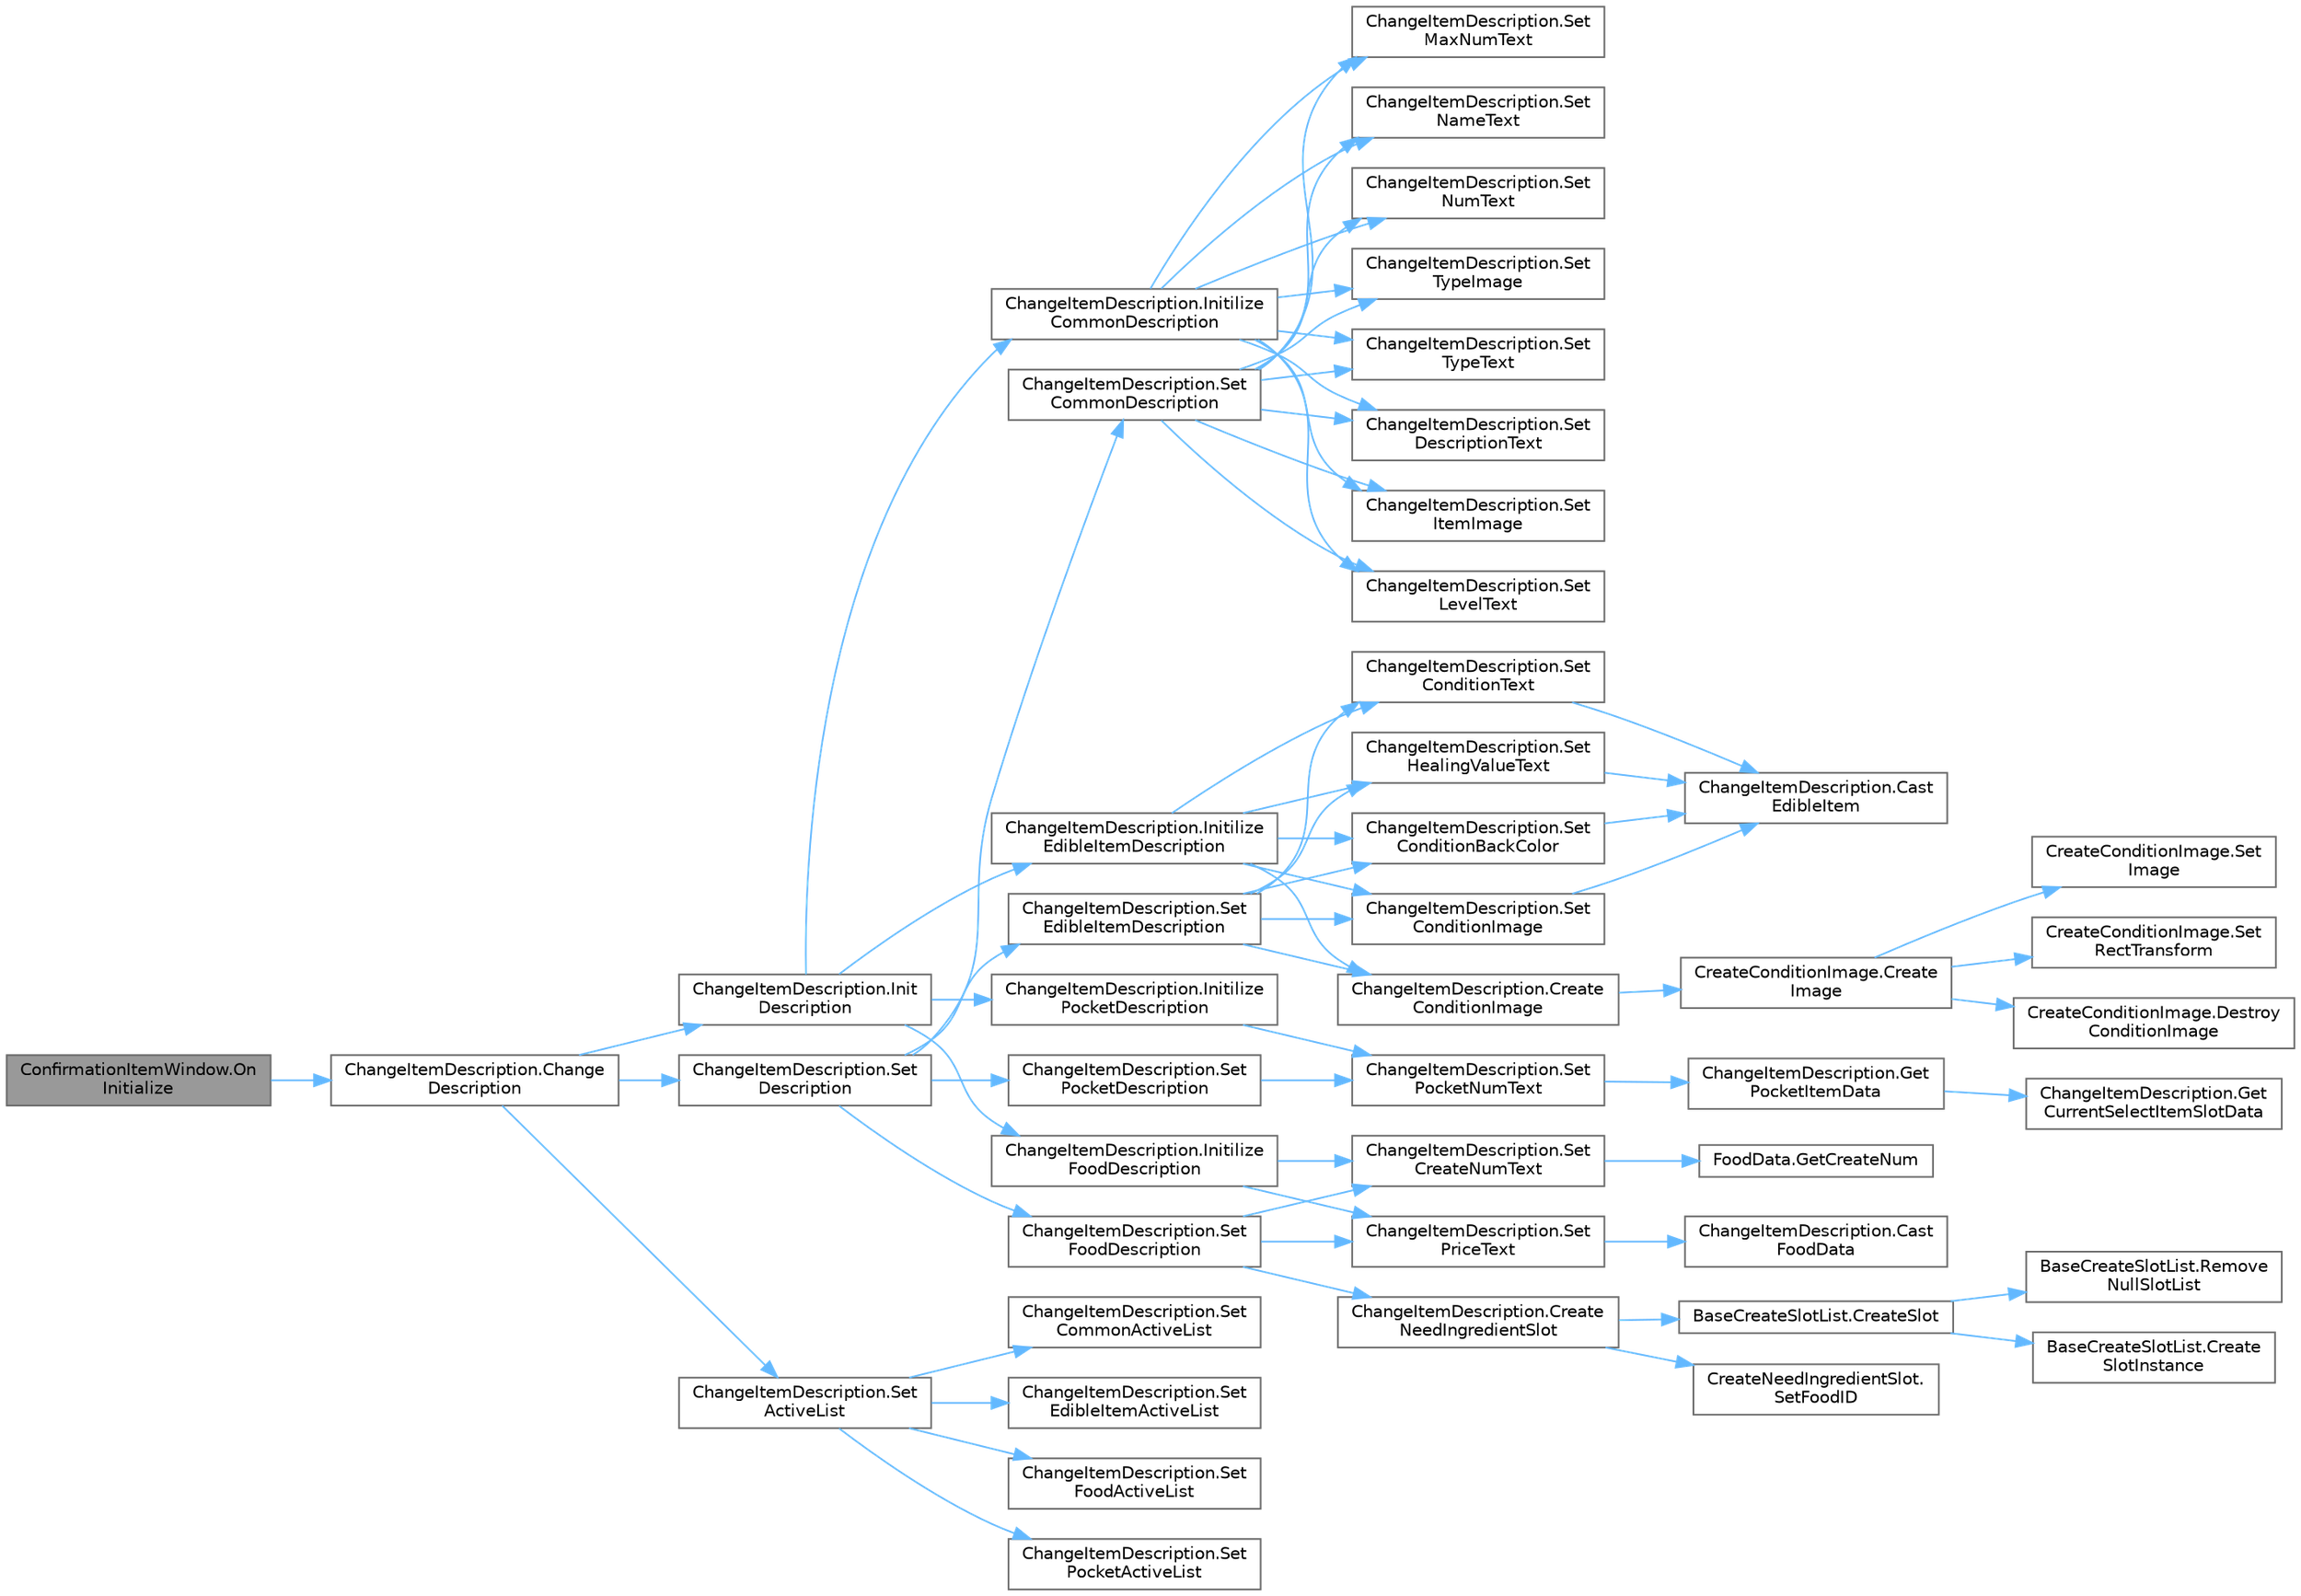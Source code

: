 digraph "ConfirmationItemWindow.OnInitialize"
{
 // LATEX_PDF_SIZE
  bgcolor="transparent";
  edge [fontname=Helvetica,fontsize=10,labelfontname=Helvetica,labelfontsize=10];
  node [fontname=Helvetica,fontsize=10,shape=box,height=0.2,width=0.4];
  rankdir="LR";
  Node1 [id="Node000001",label="ConfirmationItemWindow.On\lInitialize",height=0.2,width=0.4,color="gray40", fillcolor="grey60", style="filled", fontcolor="black",tooltip=" "];
  Node1 -> Node2 [id="edge1_Node000001_Node000002",color="steelblue1",style="solid",tooltip=" "];
  Node2 [id="Node000002",label="ChangeItemDescription.Change\lDescription",height=0.2,width=0.4,color="grey40", fillcolor="white", style="filled",URL="$class_change_item_description.html#a2b30636ef288a5a11353836e028378ed",tooltip="引数アイテムIDを基に説明文を更新"];
  Node2 -> Node3 [id="edge2_Node000002_Node000003",color="steelblue1",style="solid",tooltip=" "];
  Node3 [id="Node000003",label="ChangeItemDescription.Init\lDescription",height=0.2,width=0.4,color="grey40", fillcolor="white", style="filled",URL="$class_change_item_description.html#a8fea78d4ad9d25fed84d8b30b905ad88",tooltip=" "];
  Node3 -> Node4 [id="edge3_Node000003_Node000004",color="steelblue1",style="solid",tooltip=" "];
  Node4 [id="Node000004",label="ChangeItemDescription.Initilize\lCommonDescription",height=0.2,width=0.4,color="grey40", fillcolor="white", style="filled",URL="$class_change_item_description.html#a6fbc822ee04496cb0f9e33f679700219",tooltip=" "];
  Node4 -> Node5 [id="edge4_Node000004_Node000005",color="steelblue1",style="solid",tooltip=" "];
  Node5 [id="Node000005",label="ChangeItemDescription.Set\lDescriptionText",height=0.2,width=0.4,color="grey40", fillcolor="white", style="filled",URL="$class_change_item_description.html#aa68250acd7412379b161daf1371e59bb",tooltip=" "];
  Node4 -> Node6 [id="edge5_Node000004_Node000006",color="steelblue1",style="solid",tooltip=" "];
  Node6 [id="Node000006",label="ChangeItemDescription.Set\lItemImage",height=0.2,width=0.4,color="grey40", fillcolor="white", style="filled",URL="$class_change_item_description.html#a00c3953b68d297374b62522153415852",tooltip=" "];
  Node4 -> Node7 [id="edge6_Node000004_Node000007",color="steelblue1",style="solid",tooltip=" "];
  Node7 [id="Node000007",label="ChangeItemDescription.Set\lLevelText",height=0.2,width=0.4,color="grey40", fillcolor="white", style="filled",URL="$class_change_item_description.html#afa42dbbfa0ad2871d638381f6dd3d648",tooltip=" "];
  Node4 -> Node8 [id="edge7_Node000004_Node000008",color="steelblue1",style="solid",tooltip=" "];
  Node8 [id="Node000008",label="ChangeItemDescription.Set\lMaxNumText",height=0.2,width=0.4,color="grey40", fillcolor="white", style="filled",URL="$class_change_item_description.html#ab7cb18d435a57bafdeb62f8d8b7ec6c0",tooltip=" "];
  Node4 -> Node9 [id="edge8_Node000004_Node000009",color="steelblue1",style="solid",tooltip=" "];
  Node9 [id="Node000009",label="ChangeItemDescription.Set\lNameText",height=0.2,width=0.4,color="grey40", fillcolor="white", style="filled",URL="$class_change_item_description.html#aacb921d825b0f51c0895aecd07a68e7c",tooltip=" "];
  Node4 -> Node10 [id="edge9_Node000004_Node000010",color="steelblue1",style="solid",tooltip=" "];
  Node10 [id="Node000010",label="ChangeItemDescription.Set\lNumText",height=0.2,width=0.4,color="grey40", fillcolor="white", style="filled",URL="$class_change_item_description.html#af1003cf2e17b7a980d81ca42cbb1b7bf",tooltip=" "];
  Node4 -> Node11 [id="edge10_Node000004_Node000011",color="steelblue1",style="solid",tooltip=" "];
  Node11 [id="Node000011",label="ChangeItemDescription.Set\lTypeImage",height=0.2,width=0.4,color="grey40", fillcolor="white", style="filled",URL="$class_change_item_description.html#a8c37b1ca4fad6670c3b9c105ac77e706",tooltip=" "];
  Node4 -> Node12 [id="edge11_Node000004_Node000012",color="steelblue1",style="solid",tooltip=" "];
  Node12 [id="Node000012",label="ChangeItemDescription.Set\lTypeText",height=0.2,width=0.4,color="grey40", fillcolor="white", style="filled",URL="$class_change_item_description.html#a7611e7ccedb5b7ae0e7ba93c0721f296",tooltip=" "];
  Node3 -> Node13 [id="edge12_Node000003_Node000013",color="steelblue1",style="solid",tooltip=" "];
  Node13 [id="Node000013",label="ChangeItemDescription.Initilize\lEdibleItemDescription",height=0.2,width=0.4,color="grey40", fillcolor="white", style="filled",URL="$class_change_item_description.html#a07dec4b42bd999b2826fce9c54844457",tooltip=" "];
  Node13 -> Node14 [id="edge13_Node000013_Node000014",color="steelblue1",style="solid",tooltip=" "];
  Node14 [id="Node000014",label="ChangeItemDescription.Create\lConditionImage",height=0.2,width=0.4,color="grey40", fillcolor="white", style="filled",URL="$class_change_item_description.html#ad8d14cbf87ba541fe74a7bb65c84cb50",tooltip=" "];
  Node14 -> Node15 [id="edge14_Node000014_Node000015",color="steelblue1",style="solid",tooltip=" "];
  Node15 [id="Node000015",label="CreateConditionImage.Create\lImage",height=0.2,width=0.4,color="grey40", fillcolor="white", style="filled",URL="$class_create_condition_image.html#a9603eed3ccdae658bf880d2e557f02e6",tooltip=" "];
  Node15 -> Node16 [id="edge15_Node000015_Node000016",color="steelblue1",style="solid",tooltip=" "];
  Node16 [id="Node000016",label="CreateConditionImage.Destroy\lConditionImage",height=0.2,width=0.4,color="grey40", fillcolor="white", style="filled",URL="$class_create_condition_image.html#a159795bea19415be7c8e0fdad6a88c16",tooltip=" "];
  Node15 -> Node17 [id="edge16_Node000015_Node000017",color="steelblue1",style="solid",tooltip=" "];
  Node17 [id="Node000017",label="CreateConditionImage.Set\lImage",height=0.2,width=0.4,color="grey40", fillcolor="white", style="filled",URL="$class_create_condition_image.html#ab38aa7fcd00e6061cc361f1045c7a65f",tooltip=" "];
  Node15 -> Node18 [id="edge17_Node000015_Node000018",color="steelblue1",style="solid",tooltip=" "];
  Node18 [id="Node000018",label="CreateConditionImage.Set\lRectTransform",height=0.2,width=0.4,color="grey40", fillcolor="white", style="filled",URL="$class_create_condition_image.html#aef971bb4aaf167e2af69e71299a5164e",tooltip=" "];
  Node13 -> Node19 [id="edge18_Node000013_Node000019",color="steelblue1",style="solid",tooltip=" "];
  Node19 [id="Node000019",label="ChangeItemDescription.Set\lConditionBackColor",height=0.2,width=0.4,color="grey40", fillcolor="white", style="filled",URL="$class_change_item_description.html#acce96f182eade4927e703efeca264165",tooltip=" "];
  Node19 -> Node20 [id="edge19_Node000019_Node000020",color="steelblue1",style="solid",tooltip=" "];
  Node20 [id="Node000020",label="ChangeItemDescription.Cast\lEdibleItem",height=0.2,width=0.4,color="grey40", fillcolor="white", style="filled",URL="$class_change_item_description.html#a3178df1ce4c36e179c799d0277ccdccf",tooltip="引数アイテムデータを食料データにキャストする"];
  Node13 -> Node21 [id="edge20_Node000013_Node000021",color="steelblue1",style="solid",tooltip=" "];
  Node21 [id="Node000021",label="ChangeItemDescription.Set\lConditionImage",height=0.2,width=0.4,color="grey40", fillcolor="white", style="filled",URL="$class_change_item_description.html#aa185820af5921746ce678ddf4e957cf3",tooltip=" "];
  Node21 -> Node20 [id="edge21_Node000021_Node000020",color="steelblue1",style="solid",tooltip=" "];
  Node13 -> Node22 [id="edge22_Node000013_Node000022",color="steelblue1",style="solid",tooltip=" "];
  Node22 [id="Node000022",label="ChangeItemDescription.Set\lConditionText",height=0.2,width=0.4,color="grey40", fillcolor="white", style="filled",URL="$class_change_item_description.html#a9428b047a02113ad7d84e82e7c53347e",tooltip=" "];
  Node22 -> Node20 [id="edge23_Node000022_Node000020",color="steelblue1",style="solid",tooltip=" "];
  Node13 -> Node23 [id="edge24_Node000013_Node000023",color="steelblue1",style="solid",tooltip=" "];
  Node23 [id="Node000023",label="ChangeItemDescription.Set\lHealingValueText",height=0.2,width=0.4,color="grey40", fillcolor="white", style="filled",URL="$class_change_item_description.html#aa1b05f79f4eb415b9ca36d3af768fec4",tooltip=" "];
  Node23 -> Node20 [id="edge25_Node000023_Node000020",color="steelblue1",style="solid",tooltip=" "];
  Node3 -> Node24 [id="edge26_Node000003_Node000024",color="steelblue1",style="solid",tooltip=" "];
  Node24 [id="Node000024",label="ChangeItemDescription.Initilize\lFoodDescription",height=0.2,width=0.4,color="grey40", fillcolor="white", style="filled",URL="$class_change_item_description.html#a15ac04f0021888d0063fb47e84983171",tooltip=" "];
  Node24 -> Node25 [id="edge27_Node000024_Node000025",color="steelblue1",style="solid",tooltip=" "];
  Node25 [id="Node000025",label="ChangeItemDescription.Set\lCreateNumText",height=0.2,width=0.4,color="grey40", fillcolor="white", style="filled",URL="$class_change_item_description.html#abe031e7e8fcadaf4dcbe861ed9e955be",tooltip=" "];
  Node25 -> Node26 [id="edge28_Node000025_Node000026",color="steelblue1",style="solid",tooltip=" "];
  Node26 [id="Node000026",label="FoodData.GetCreateNum",height=0.2,width=0.4,color="grey40", fillcolor="white", style="filled",URL="$class_food_data.html#afeebe5f74b9700c3c74f242e680b8754",tooltip="引数料理が作成できる数を確認するメソッド"];
  Node24 -> Node27 [id="edge29_Node000024_Node000027",color="steelblue1",style="solid",tooltip=" "];
  Node27 [id="Node000027",label="ChangeItemDescription.Set\lPriceText",height=0.2,width=0.4,color="grey40", fillcolor="white", style="filled",URL="$class_change_item_description.html#a2ec3e6f1a9a49b081eb3c66611adc74b",tooltip=" "];
  Node27 -> Node28 [id="edge30_Node000027_Node000028",color="steelblue1",style="solid",tooltip=" "];
  Node28 [id="Node000028",label="ChangeItemDescription.Cast\lFoodData",height=0.2,width=0.4,color="grey40", fillcolor="white", style="filled",URL="$class_change_item_description.html#a3ac9478e5f97b890928cc8299666a4fb",tooltip="引数アイテムデータを料理データにキャストする"];
  Node3 -> Node29 [id="edge31_Node000003_Node000029",color="steelblue1",style="solid",tooltip=" "];
  Node29 [id="Node000029",label="ChangeItemDescription.Initilize\lPocketDescription",height=0.2,width=0.4,color="grey40", fillcolor="white", style="filled",URL="$class_change_item_description.html#ad1ff3c0d86d05d0b7c3097226c5de2c7",tooltip=" "];
  Node29 -> Node30 [id="edge32_Node000029_Node000030",color="steelblue1",style="solid",tooltip=" "];
  Node30 [id="Node000030",label="ChangeItemDescription.Set\lPocketNumText",height=0.2,width=0.4,color="grey40", fillcolor="white", style="filled",URL="$class_change_item_description.html#a6452569c78c7d6f6b041a7ca84565eea",tooltip=" "];
  Node30 -> Node31 [id="edge33_Node000030_Node000031",color="steelblue1",style="solid",tooltip=" "];
  Node31 [id="Node000031",label="ChangeItemDescription.Get\lPocketItemData",height=0.2,width=0.4,color="grey40", fillcolor="white", style="filled",URL="$class_change_item_description.html#a62d93fd05e0681451f2e47016beca317",tooltip=" "];
  Node31 -> Node32 [id="edge34_Node000031_Node000032",color="steelblue1",style="solid",tooltip=" "];
  Node32 [id="Node000032",label="ChangeItemDescription.Get\lCurrentSelectItemSlotData",height=0.2,width=0.4,color="grey40", fillcolor="white", style="filled",URL="$class_change_item_description.html#a32a93ad268885487f3704d591bc4125b",tooltip="SelectUIControllerが選択しているItemSlotDataを取得"];
  Node2 -> Node33 [id="edge35_Node000002_Node000033",color="steelblue1",style="solid",tooltip=" "];
  Node33 [id="Node000033",label="ChangeItemDescription.Set\lActiveList",height=0.2,width=0.4,color="grey40", fillcolor="white", style="filled",URL="$class_change_item_description.html#a25731aff5117c8141b0f5daf41dd9988",tooltip=" "];
  Node33 -> Node34 [id="edge36_Node000033_Node000034",color="steelblue1",style="solid",tooltip=" "];
  Node34 [id="Node000034",label="ChangeItemDescription.Set\lCommonActiveList",height=0.2,width=0.4,color="grey40", fillcolor="white", style="filled",URL="$class_change_item_description.html#a72687f682749686dc8920879ef447400",tooltip=" "];
  Node33 -> Node35 [id="edge37_Node000033_Node000035",color="steelblue1",style="solid",tooltip=" "];
  Node35 [id="Node000035",label="ChangeItemDescription.Set\lEdibleItemActiveList",height=0.2,width=0.4,color="grey40", fillcolor="white", style="filled",URL="$class_change_item_description.html#a8026ad0e169a91d6f7d9355206e4d979",tooltip=" "];
  Node33 -> Node36 [id="edge38_Node000033_Node000036",color="steelblue1",style="solid",tooltip=" "];
  Node36 [id="Node000036",label="ChangeItemDescription.Set\lFoodActiveList",height=0.2,width=0.4,color="grey40", fillcolor="white", style="filled",URL="$class_change_item_description.html#afe7a430b615c7e9b54bbfbcabbdd30ed",tooltip=" "];
  Node33 -> Node37 [id="edge39_Node000033_Node000037",color="steelblue1",style="solid",tooltip=" "];
  Node37 [id="Node000037",label="ChangeItemDescription.Set\lPocketActiveList",height=0.2,width=0.4,color="grey40", fillcolor="white", style="filled",URL="$class_change_item_description.html#acc8f56f5d87fc22b03e28bce933f35b0",tooltip=" "];
  Node2 -> Node38 [id="edge40_Node000002_Node000038",color="steelblue1",style="solid",tooltip=" "];
  Node38 [id="Node000038",label="ChangeItemDescription.Set\lDescription",height=0.2,width=0.4,color="grey40", fillcolor="white", style="filled",URL="$class_change_item_description.html#a80f1cb0c60ae117de04d58a221747612",tooltip=" "];
  Node38 -> Node39 [id="edge41_Node000038_Node000039",color="steelblue1",style="solid",tooltip=" "];
  Node39 [id="Node000039",label="ChangeItemDescription.Set\lCommonDescription",height=0.2,width=0.4,color="grey40", fillcolor="white", style="filled",URL="$class_change_item_description.html#afb6b314bec931014d33d8328e3e9de5a",tooltip=" "];
  Node39 -> Node5 [id="edge42_Node000039_Node000005",color="steelblue1",style="solid",tooltip=" "];
  Node39 -> Node6 [id="edge43_Node000039_Node000006",color="steelblue1",style="solid",tooltip=" "];
  Node39 -> Node7 [id="edge44_Node000039_Node000007",color="steelblue1",style="solid",tooltip=" "];
  Node39 -> Node8 [id="edge45_Node000039_Node000008",color="steelblue1",style="solid",tooltip=" "];
  Node39 -> Node9 [id="edge46_Node000039_Node000009",color="steelblue1",style="solid",tooltip=" "];
  Node39 -> Node10 [id="edge47_Node000039_Node000010",color="steelblue1",style="solid",tooltip=" "];
  Node39 -> Node11 [id="edge48_Node000039_Node000011",color="steelblue1",style="solid",tooltip=" "];
  Node39 -> Node12 [id="edge49_Node000039_Node000012",color="steelblue1",style="solid",tooltip=" "];
  Node38 -> Node40 [id="edge50_Node000038_Node000040",color="steelblue1",style="solid",tooltip=" "];
  Node40 [id="Node000040",label="ChangeItemDescription.Set\lEdibleItemDescription",height=0.2,width=0.4,color="grey40", fillcolor="white", style="filled",URL="$class_change_item_description.html#a654d45d2ffd4802effaa4547eec6106f",tooltip=" "];
  Node40 -> Node14 [id="edge51_Node000040_Node000014",color="steelblue1",style="solid",tooltip=" "];
  Node40 -> Node19 [id="edge52_Node000040_Node000019",color="steelblue1",style="solid",tooltip=" "];
  Node40 -> Node21 [id="edge53_Node000040_Node000021",color="steelblue1",style="solid",tooltip=" "];
  Node40 -> Node22 [id="edge54_Node000040_Node000022",color="steelblue1",style="solid",tooltip=" "];
  Node40 -> Node23 [id="edge55_Node000040_Node000023",color="steelblue1",style="solid",tooltip=" "];
  Node38 -> Node41 [id="edge56_Node000038_Node000041",color="steelblue1",style="solid",tooltip=" "];
  Node41 [id="Node000041",label="ChangeItemDescription.Set\lFoodDescription",height=0.2,width=0.4,color="grey40", fillcolor="white", style="filled",URL="$class_change_item_description.html#a45c3782e49d4e0c40a6e78e15f8c3916",tooltip=" "];
  Node41 -> Node42 [id="edge57_Node000041_Node000042",color="steelblue1",style="solid",tooltip=" "];
  Node42 [id="Node000042",label="ChangeItemDescription.Create\lNeedIngredientSlot",height=0.2,width=0.4,color="grey40", fillcolor="white", style="filled",URL="$class_change_item_description.html#aca442368d65bdbb11c073906e09d3c90",tooltip=" "];
  Node42 -> Node43 [id="edge58_Node000042_Node000043",color="steelblue1",style="solid",tooltip=" "];
  Node43 [id="Node000043",label="BaseCreateSlotList.CreateSlot",height=0.2,width=0.4,color="grey40", fillcolor="white", style="filled",URL="$class_base_create_slot_list.html#a1050fa09f7705d5e74fa66f14594368b",tooltip=" "];
  Node43 -> Node44 [id="edge59_Node000043_Node000044",color="steelblue1",style="solid",tooltip=" "];
  Node44 [id="Node000044",label="BaseCreateSlotList.Create\lSlotInstance",height=0.2,width=0.4,color="grey40", fillcolor="white", style="filled",URL="$class_base_create_slot_list.html#a51b06cac02cad5cb1ecba94d423d7f41",tooltip=" "];
  Node43 -> Node45 [id="edge60_Node000043_Node000045",color="steelblue1",style="solid",tooltip=" "];
  Node45 [id="Node000045",label="BaseCreateSlotList.Remove\lNullSlotList",height=0.2,width=0.4,color="grey40", fillcolor="white", style="filled",URL="$class_base_create_slot_list.html#a693cdbf1d249c8dd8319c2c080098cd0",tooltip=" "];
  Node42 -> Node46 [id="edge61_Node000042_Node000046",color="steelblue1",style="solid",tooltip=" "];
  Node46 [id="Node000046",label="CreateNeedIngredientSlot.\lSetFoodID",height=0.2,width=0.4,color="grey40", fillcolor="white", style="filled",URL="$class_create_need_ingredient_slot.html#a07b497e7e83156ede8e35f3085997f6c",tooltip=" "];
  Node41 -> Node25 [id="edge62_Node000041_Node000025",color="steelblue1",style="solid",tooltip=" "];
  Node41 -> Node27 [id="edge63_Node000041_Node000027",color="steelblue1",style="solid",tooltip=" "];
  Node38 -> Node47 [id="edge64_Node000038_Node000047",color="steelblue1",style="solid",tooltip=" "];
  Node47 [id="Node000047",label="ChangeItemDescription.Set\lPocketDescription",height=0.2,width=0.4,color="grey40", fillcolor="white", style="filled",URL="$class_change_item_description.html#a64590f0e36c83ce7f1374100a02c8edd",tooltip=" "];
  Node47 -> Node30 [id="edge65_Node000047_Node000030",color="steelblue1",style="solid",tooltip=" "];
}

